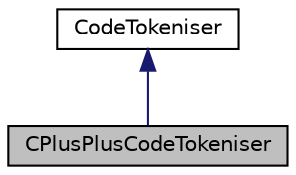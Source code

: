digraph "CPlusPlusCodeTokeniser"
{
  bgcolor="transparent";
  edge [fontname="Helvetica",fontsize="10",labelfontname="Helvetica",labelfontsize="10"];
  node [fontname="Helvetica",fontsize="10",shape=record];
  Node0 [label="CPlusPlusCodeTokeniser",height=0.2,width=0.4,color="black", fillcolor="grey75", style="filled", fontcolor="black"];
  Node1 -> Node0 [dir="back",color="midnightblue",fontsize="10",style="solid",fontname="Helvetica"];
  Node1 [label="CodeTokeniser",height=0.2,width=0.4,color="black",URL="$classCodeTokeniser.html",tooltip="A base class for tokenising code so that the syntax can be displayed in a code editor. "];
}
